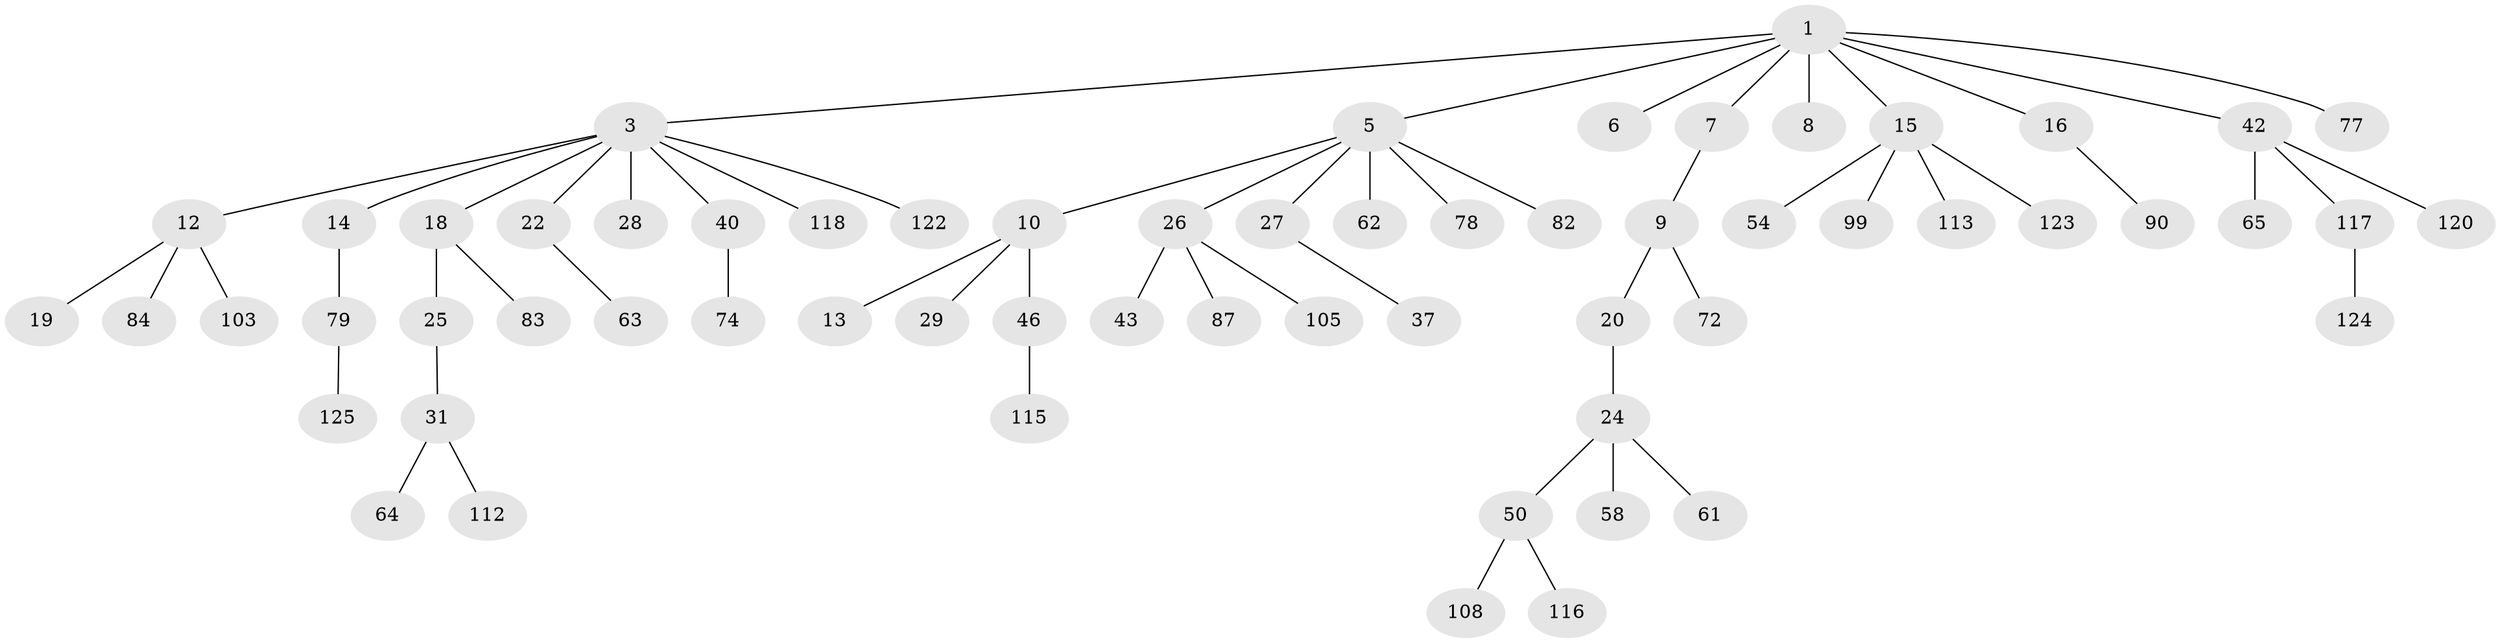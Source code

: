 // original degree distribution, {5: 0.024, 6: 0.016, 7: 0.008, 3: 0.152, 2: 0.288, 4: 0.056, 1: 0.456}
// Generated by graph-tools (version 1.1) at 2025/15/03/09/25 04:15:35]
// undirected, 62 vertices, 61 edges
graph export_dot {
graph [start="1"]
  node [color=gray90,style=filled];
  1 [super="+2"];
  3 [super="+4+55+89"];
  5 [super="+33+36"];
  6 [super="+109+70"];
  7;
  8 [super="+45"];
  9 [super="+17"];
  10;
  12 [super="+48"];
  13;
  14 [super="+51"];
  15 [super="+52"];
  16 [super="+71+53"];
  18 [super="+21+23"];
  19;
  20;
  22 [super="+59"];
  24 [super="+34"];
  25;
  26;
  27 [super="+30+60"];
  28 [super="+66"];
  29 [super="+56+49"];
  31 [super="+44+32"];
  37;
  40 [super="+107"];
  42 [super="+73+47"];
  43 [super="+68"];
  46 [super="+67"];
  50 [super="+88+93"];
  54 [super="+80"];
  58;
  61 [super="+91"];
  62;
  63;
  64;
  65;
  72;
  74;
  77 [super="+106"];
  78 [super="+94"];
  79;
  82 [super="+97"];
  83 [super="+110"];
  84;
  87;
  90;
  99;
  103;
  105;
  108;
  112;
  113;
  115;
  116;
  117;
  118 [super="+119"];
  120;
  122;
  123;
  124;
  125;
  1 -- 3;
  1 -- 5;
  1 -- 6;
  1 -- 77;
  1 -- 16;
  1 -- 7;
  1 -- 8;
  1 -- 42;
  1 -- 15;
  3 -- 18;
  3 -- 122;
  3 -- 22;
  3 -- 40;
  3 -- 12;
  3 -- 28;
  3 -- 14;
  3 -- 118;
  5 -- 10;
  5 -- 26;
  5 -- 27;
  5 -- 62;
  5 -- 82;
  5 -- 78;
  7 -- 9;
  9 -- 20;
  9 -- 72;
  10 -- 13;
  10 -- 29;
  10 -- 46;
  12 -- 19;
  12 -- 103;
  12 -- 84;
  14 -- 79;
  15 -- 123;
  15 -- 113;
  15 -- 99;
  15 -- 54;
  16 -- 90;
  18 -- 83;
  18 -- 25;
  20 -- 24;
  22 -- 63;
  24 -- 50;
  24 -- 61;
  24 -- 58;
  25 -- 31;
  26 -- 43;
  26 -- 87;
  26 -- 105;
  27 -- 37;
  31 -- 64;
  31 -- 112;
  40 -- 74;
  42 -- 65;
  42 -- 120;
  42 -- 117;
  46 -- 115;
  50 -- 108;
  50 -- 116;
  79 -- 125;
  117 -- 124;
}
